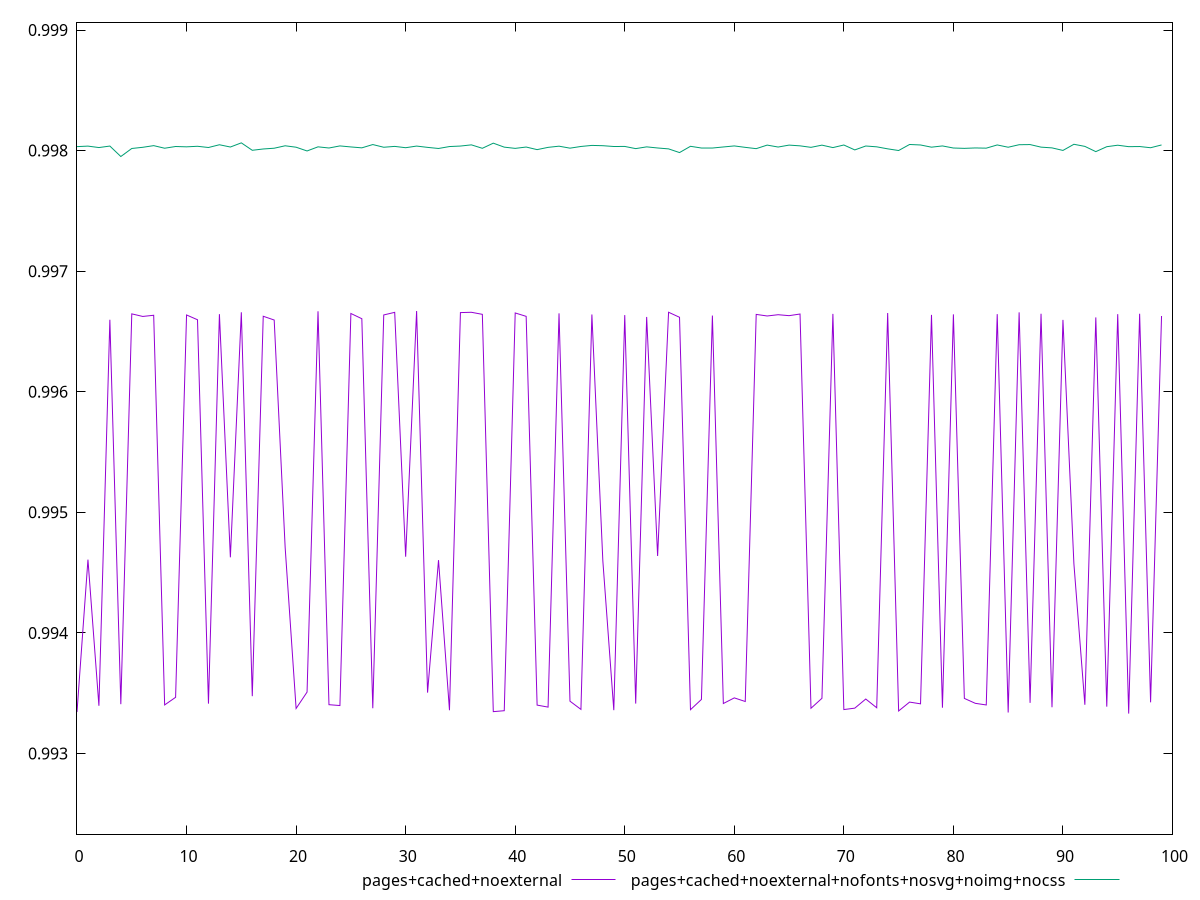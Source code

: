 $_pagesCachedNoexternal <<EOF
0.9933436033059246
0.9946075219089702
0.9933954418068642
0.9965971013603647
0.9934086625455936
0.9966459487526085
0.9966245864368577
0.9966342740325047
0.9934023555654043
0.9934655254787883
0.9966367965716911
0.9965970684701086
0.9934128164865628
0.9966434485854521
0.9946266396140586
0.9966588749513081
0.9934752067819315
0.9966260967629417
0.9965948445517981
0.9947096654442233
0.9933729915311511
0.9935089528823743
0.9966675902664854
0.9934044345994555
0.9933972880862354
0.9966491696210693
0.9966057128205029
0.9933746117772567
0.9966368726613644
0.9966585568917743
0.9946319579348762
0.9966695571280035
0.9935043304701989
0.9946033323337382
0.993358533894646
0.9966565095314839
0.9966590675072364
0.9966419982136245
0.993346718993456
0.993354501970062
0.9966534930962256
0.996625279548081
0.9934009064833298
0.9933844359048754
0.9966501386933395
0.9934336016418999
0.9933654420275266
0.9966405148012871
0.9945970979181042
0.9933590963524013
0.9966356398541625
0.9934137599482227
0.9966205237669645
0.9946377363929533
0.9966593217119397
0.9966176103232368
0.993362974279247
0.9934480215259252
0.99663219625213
0.9934141872444952
0.993460837642243
0.9934308594543585
0.9966414900412157
0.9966284212226499
0.9966389081377058
0.996631057972123
0.9966446207079002
0.9933748192546494
0.9934573630984975
0.9966455213029202
0.9933639766586118
0.9933758239105146
0.993451389212415
0.993378966963397
0.996652858374609
0.9933522791669138
0.9934259504693917
0.9934115255578713
0.996637403080223
0.9933794532002436
0.9966420546737655
0.9934566069446082
0.9934157511940007
0.9934021117197029
0.9966434681232716
0.9933395570548238
0.996658279923996
0.9934196436724319
0.9966470226260853
0.9933832522214572
0.996596191311182
0.9945732074104974
0.9934038862790406
0.996616721740887
0.9933880477789521
0.9966433161602675
0.9933308234388318
0.9966469119961587
0.9934239815880244
0.9966283863752687
EOF
$_pagesCachedNoexternalNofontsNosvgNoimgNocss <<EOF
0.9980331577867148
0.9980373121673449
0.9980252997229905
0.9980377555081591
0.997951013747044
0.998017629455018
0.9980274040933457
0.9980412185854366
0.9980197391905488
0.9980340582276661
0.9980313230363579
0.9980358706103394
0.9980257377519702
0.9980486321957512
0.9980297485390299
0.9980642215254557
0.9980026359439964
0.9980135147725625
0.9980198119862054
0.9980400097644093
0.9980281430492375
0.9979970857062799
0.9980312798417641
0.9980216172672722
0.9980389288681196
0.9980304084776734
0.9980229285590045
0.9980501757822344
0.9980278241799393
0.9980349539741563
0.9980240299829723
0.9980376233171597
0.9980268424072609
0.9980176809678343
0.9980336559566021
0.9980378497175748
0.9980476749029847
0.9980191854369818
0.9980617420760172
0.9980287586879026
0.9980185307850378
0.9980296357250054
0.9980081392461971
0.9980269296744214
0.9980366970633202
0.9980203237053392
0.9980343171114412
0.9980430836140131
0.9980407393549051
0.9980340114211022
0.9980346191103343
0.9980164627901711
0.9980310191949591
0.9980218340241263
0.9980143298188917
0.9979837001502048
0.9980357624434256
0.9980214658943447
0.9980213505217927
0.998030195352387
0.9980388200969899
0.9980270154720974
0.9980161756458148
0.9980457199477935
0.9980296716209001
0.9980456427676835
0.9980395376112571
0.9980270616696921
0.9980453981062503
0.9980250245420564
0.9980464974467844
0.99800572389067
0.9980382068063154
0.9980313091263118
0.9980146945191504
0.9980007370295978
0.9980508640307879
0.9980467128924969
0.9980285219771637
0.998038783595601
0.9980215217416741
0.9980186860036433
0.9980220860275989
0.9980203141482717
0.9980469821746777
0.99802802356939
0.9980488511017311
0.9980500689311782
0.9980287506268953
0.9980226744321623
0.9980014456709381
0.9980524643967924
0.9980350585189787
0.9979915418029324
0.9980324853639948
0.9980447783405665
0.9980327524512377
0.998033866608025
0.9980238420390447
0.998046908670672
EOF
set key outside below
set terminal pngcairo
set output "report_00005_2020-11-02T22-26-11.212Z/interactive/interactive_pages+cached+noexternal_pages+cached+noexternal+nofonts+nosvg+noimg+nocss.png"
set yrange [0.9923308234388318:0.9990642215254557]
plot $_pagesCachedNoexternal title "pages+cached+noexternal" with line ,$_pagesCachedNoexternalNofontsNosvgNoimgNocss title "pages+cached+noexternal+nofonts+nosvg+noimg+nocss" with line ,